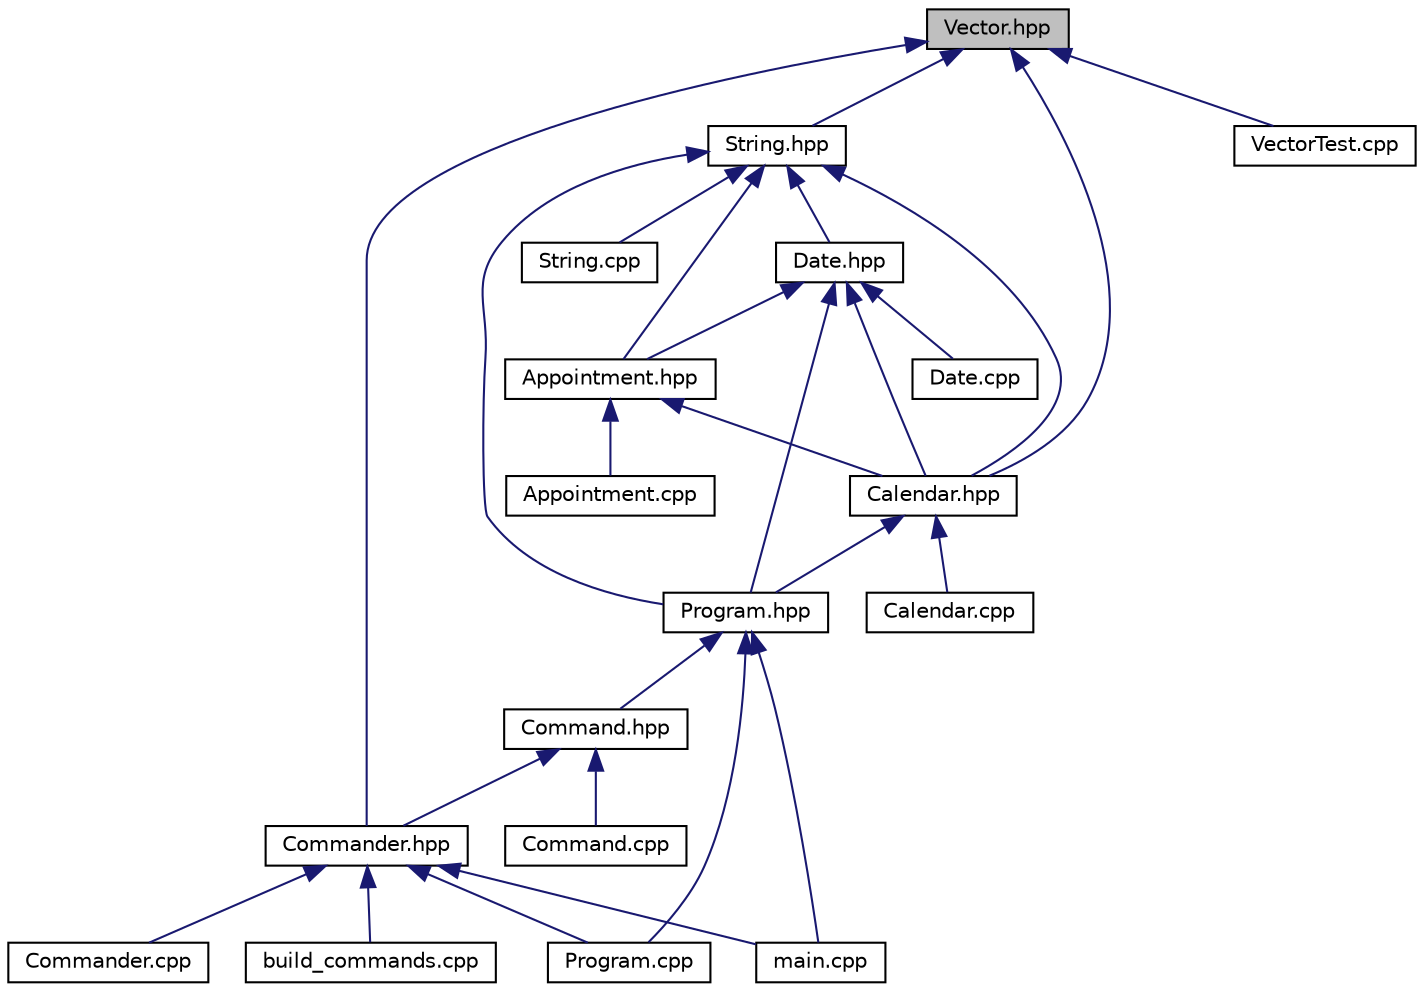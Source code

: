 digraph "Vector.hpp"
{
  edge [fontname="Helvetica",fontsize="10",labelfontname="Helvetica",labelfontsize="10"];
  node [fontname="Helvetica",fontsize="10",shape=record];
  Node2 [label="Vector.hpp",height=0.2,width=0.4,color="black", fillcolor="grey75", style="filled", fontcolor="black"];
  Node2 -> Node3 [dir="back",color="midnightblue",fontsize="10",style="solid"];
  Node3 [label="String.hpp",height=0.2,width=0.4,color="black", fillcolor="white", style="filled",URL="$String_8hpp.html"];
  Node3 -> Node4 [dir="back",color="midnightblue",fontsize="10",style="solid"];
  Node4 [label="Date.hpp",height=0.2,width=0.4,color="black", fillcolor="white", style="filled",URL="$Date_8hpp.html"];
  Node4 -> Node5 [dir="back",color="midnightblue",fontsize="10",style="solid"];
  Node5 [label="Appointment.hpp",height=0.2,width=0.4,color="black", fillcolor="white", style="filled",URL="$Appointment_8hpp.html"];
  Node5 -> Node6 [dir="back",color="midnightblue",fontsize="10",style="solid"];
  Node6 [label="Appointment.cpp",height=0.2,width=0.4,color="black", fillcolor="white", style="filled",URL="$Appointment_8cpp.html"];
  Node5 -> Node7 [dir="back",color="midnightblue",fontsize="10",style="solid"];
  Node7 [label="Calendar.hpp",height=0.2,width=0.4,color="black", fillcolor="white", style="filled",URL="$Calendar_8hpp.html"];
  Node7 -> Node8 [dir="back",color="midnightblue",fontsize="10",style="solid"];
  Node8 [label="Program.hpp",height=0.2,width=0.4,color="black", fillcolor="white", style="filled",URL="$Program_8hpp.html"];
  Node8 -> Node9 [dir="back",color="midnightblue",fontsize="10",style="solid"];
  Node9 [label="Command.hpp",height=0.2,width=0.4,color="black", fillcolor="white", style="filled",URL="$Command_8hpp.html"];
  Node9 -> Node10 [dir="back",color="midnightblue",fontsize="10",style="solid"];
  Node10 [label="Commander.hpp",height=0.2,width=0.4,color="black", fillcolor="white", style="filled",URL="$Commander_8hpp.html"];
  Node10 -> Node11 [dir="back",color="midnightblue",fontsize="10",style="solid"];
  Node11 [label="build_commands.cpp",height=0.2,width=0.4,color="black", fillcolor="white", style="filled",URL="$build__commands_8cpp.html"];
  Node10 -> Node12 [dir="back",color="midnightblue",fontsize="10",style="solid"];
  Node12 [label="Commander.cpp",height=0.2,width=0.4,color="black", fillcolor="white", style="filled",URL="$Commander_8cpp.html"];
  Node10 -> Node13 [dir="back",color="midnightblue",fontsize="10",style="solid"];
  Node13 [label="main.cpp",height=0.2,width=0.4,color="black", fillcolor="white", style="filled",URL="$main_8cpp.html"];
  Node10 -> Node14 [dir="back",color="midnightblue",fontsize="10",style="solid"];
  Node14 [label="Program.cpp",height=0.2,width=0.4,color="black", fillcolor="white", style="filled",URL="$Program_8cpp.html"];
  Node9 -> Node15 [dir="back",color="midnightblue",fontsize="10",style="solid"];
  Node15 [label="Command.cpp",height=0.2,width=0.4,color="black", fillcolor="white", style="filled",URL="$Command_8cpp.html"];
  Node8 -> Node13 [dir="back",color="midnightblue",fontsize="10",style="solid"];
  Node8 -> Node14 [dir="back",color="midnightblue",fontsize="10",style="solid"];
  Node7 -> Node16 [dir="back",color="midnightblue",fontsize="10",style="solid"];
  Node16 [label="Calendar.cpp",height=0.2,width=0.4,color="black", fillcolor="white", style="filled",URL="$Calendar_8cpp.html"];
  Node4 -> Node7 [dir="back",color="midnightblue",fontsize="10",style="solid"];
  Node4 -> Node8 [dir="back",color="midnightblue",fontsize="10",style="solid"];
  Node4 -> Node17 [dir="back",color="midnightblue",fontsize="10",style="solid"];
  Node17 [label="Date.cpp",height=0.2,width=0.4,color="black", fillcolor="white", style="filled",URL="$Date_8cpp.html"];
  Node3 -> Node5 [dir="back",color="midnightblue",fontsize="10",style="solid"];
  Node3 -> Node7 [dir="back",color="midnightblue",fontsize="10",style="solid"];
  Node3 -> Node8 [dir="back",color="midnightblue",fontsize="10",style="solid"];
  Node3 -> Node18 [dir="back",color="midnightblue",fontsize="10",style="solid"];
  Node18 [label="String.cpp",height=0.2,width=0.4,color="black", fillcolor="white", style="filled",URL="$String_8cpp.html"];
  Node2 -> Node7 [dir="back",color="midnightblue",fontsize="10",style="solid"];
  Node2 -> Node10 [dir="back",color="midnightblue",fontsize="10",style="solid"];
  Node2 -> Node19 [dir="back",color="midnightblue",fontsize="10",style="solid"];
  Node19 [label="VectorTest.cpp",height=0.2,width=0.4,color="black", fillcolor="white", style="filled",URL="$VectorTest_8cpp.html"];
}
